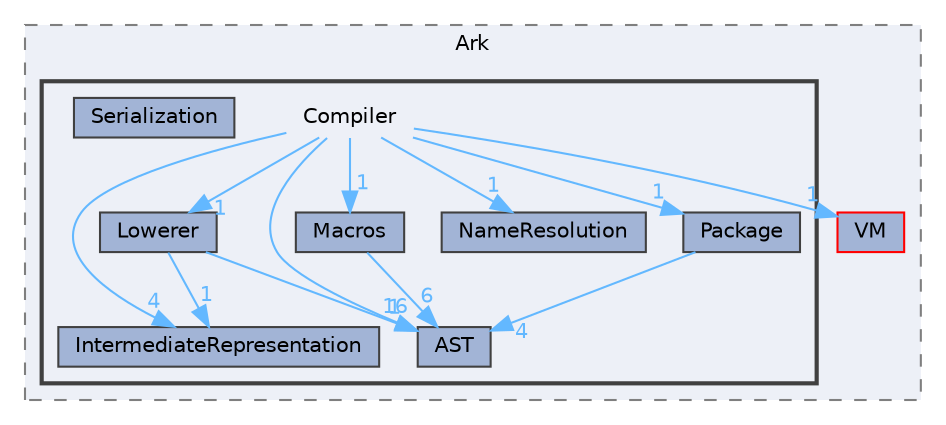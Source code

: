 digraph "/Users/fola/Documents/ArkScript/Ark/include/Ark/Compiler"
{
 // INTERACTIVE_SVG=YES
 // LATEX_PDF_SIZE
  bgcolor="transparent";
  edge [fontname=Helvetica,fontsize=10,labelfontname=Helvetica,labelfontsize=10];
  node [fontname=Helvetica,fontsize=10,shape=box,height=0.2,width=0.4];
  compound=true
  subgraph clusterdir_a8b6c64285bf9ac60f50770eb2fc48b5 {
    graph [ bgcolor="#edf0f7", pencolor="grey50", label="Ark", fontname=Helvetica,fontsize=10 style="filled,dashed", URL="dir_a8b6c64285bf9ac60f50770eb2fc48b5.html",tooltip=""]
  dir_222307dbf92126e8e24c7a501f533901 [label="VM", fillcolor="#a2b4d6", color="red", style="filled", URL="dir_222307dbf92126e8e24c7a501f533901.html",tooltip=""];
  subgraph clusterdir_e4f19535f57335fb80a0267cec25bf70 {
    graph [ bgcolor="#edf0f7", pencolor="grey25", label="", fontname=Helvetica,fontsize=10 style="filled,bold", URL="dir_e4f19535f57335fb80a0267cec25bf70.html",tooltip=""]
    dir_e4f19535f57335fb80a0267cec25bf70 [shape=plaintext, label="Compiler"];
  dir_100d7a05404dd55ce1a106aad5a3b28c [label="AST", fillcolor="#a2b4d6", color="grey25", style="filled", URL="dir_100d7a05404dd55ce1a106aad5a3b28c.html",tooltip=""];
  dir_ad45c69e33d564afb397466bf2d991f2 [label="IntermediateRepresentation", fillcolor="#a2b4d6", color="grey25", style="filled", URL="dir_ad45c69e33d564afb397466bf2d991f2.html",tooltip=""];
  dir_194fbbac977e5b9c6e9f70469dfb9cce [label="Lowerer", fillcolor="#a2b4d6", color="grey25", style="filled", URL="dir_194fbbac977e5b9c6e9f70469dfb9cce.html",tooltip=""];
  dir_54ed949f9e2ebe39c7d7ae9210877b49 [label="Macros", fillcolor="#a2b4d6", color="grey25", style="filled", URL="dir_54ed949f9e2ebe39c7d7ae9210877b49.html",tooltip=""];
  dir_7af1ad8c04f38ec2fb191400d7a454aa [label="NameResolution", fillcolor="#a2b4d6", color="grey25", style="filled", URL="dir_7af1ad8c04f38ec2fb191400d7a454aa.html",tooltip=""];
  dir_544073e927e87469916ed179e00b9be3 [label="Package", fillcolor="#a2b4d6", color="grey25", style="filled", URL="dir_544073e927e87469916ed179e00b9be3.html",tooltip=""];
  dir_e52324a65be290ff58d11570a14d6b11 [label="Serialization", fillcolor="#a2b4d6", color="grey25", style="filled", URL="dir_e52324a65be290ff58d11570a14d6b11.html",tooltip=""];
  }
  }
  dir_e4f19535f57335fb80a0267cec25bf70->dir_100d7a05404dd55ce1a106aad5a3b28c [headlabel="16", labeldistance=1.5 headhref="dir_000009_000004.html" href="dir_000009_000004.html" color="steelblue1" fontcolor="steelblue1"];
  dir_e4f19535f57335fb80a0267cec25bf70->dir_194fbbac977e5b9c6e9f70469dfb9cce [headlabel="1", labeldistance=1.5 headhref="dir_000009_000027.html" href="dir_000009_000027.html" color="steelblue1" fontcolor="steelblue1"];
  dir_e4f19535f57335fb80a0267cec25bf70->dir_222307dbf92126e8e24c7a501f533901 [headlabel="1", labeldistance=1.5 headhref="dir_000009_000044.html" href="dir_000009_000044.html" color="steelblue1" fontcolor="steelblue1"];
  dir_e4f19535f57335fb80a0267cec25bf70->dir_544073e927e87469916ed179e00b9be3 [headlabel="1", labeldistance=1.5 headhref="dir_000009_000034.html" href="dir_000009_000034.html" color="steelblue1" fontcolor="steelblue1"];
  dir_e4f19535f57335fb80a0267cec25bf70->dir_54ed949f9e2ebe39c7d7ae9210877b49 [headlabel="1", labeldistance=1.5 headhref="dir_000009_000029.html" href="dir_000009_000029.html" color="steelblue1" fontcolor="steelblue1"];
  dir_e4f19535f57335fb80a0267cec25bf70->dir_7af1ad8c04f38ec2fb191400d7a454aa [headlabel="1", labeldistance=1.5 headhref="dir_000009_000032.html" href="dir_000009_000032.html" color="steelblue1" fontcolor="steelblue1"];
  dir_e4f19535f57335fb80a0267cec25bf70->dir_ad45c69e33d564afb397466bf2d991f2 [headlabel="4", labeldistance=1.5 headhref="dir_000009_000023.html" href="dir_000009_000023.html" color="steelblue1" fontcolor="steelblue1"];
  dir_194fbbac977e5b9c6e9f70469dfb9cce->dir_100d7a05404dd55ce1a106aad5a3b28c [headlabel="1", labeldistance=1.5 headhref="dir_000027_000004.html" href="dir_000027_000004.html" color="steelblue1" fontcolor="steelblue1"];
  dir_194fbbac977e5b9c6e9f70469dfb9cce->dir_ad45c69e33d564afb397466bf2d991f2 [headlabel="1", labeldistance=1.5 headhref="dir_000027_000023.html" href="dir_000027_000023.html" color="steelblue1" fontcolor="steelblue1"];
  dir_54ed949f9e2ebe39c7d7ae9210877b49->dir_100d7a05404dd55ce1a106aad5a3b28c [headlabel="6", labeldistance=1.5 headhref="dir_000029_000004.html" href="dir_000029_000004.html" color="steelblue1" fontcolor="steelblue1"];
  dir_544073e927e87469916ed179e00b9be3->dir_100d7a05404dd55ce1a106aad5a3b28c [headlabel="4", labeldistance=1.5 headhref="dir_000034_000004.html" href="dir_000034_000004.html" color="steelblue1" fontcolor="steelblue1"];
}
